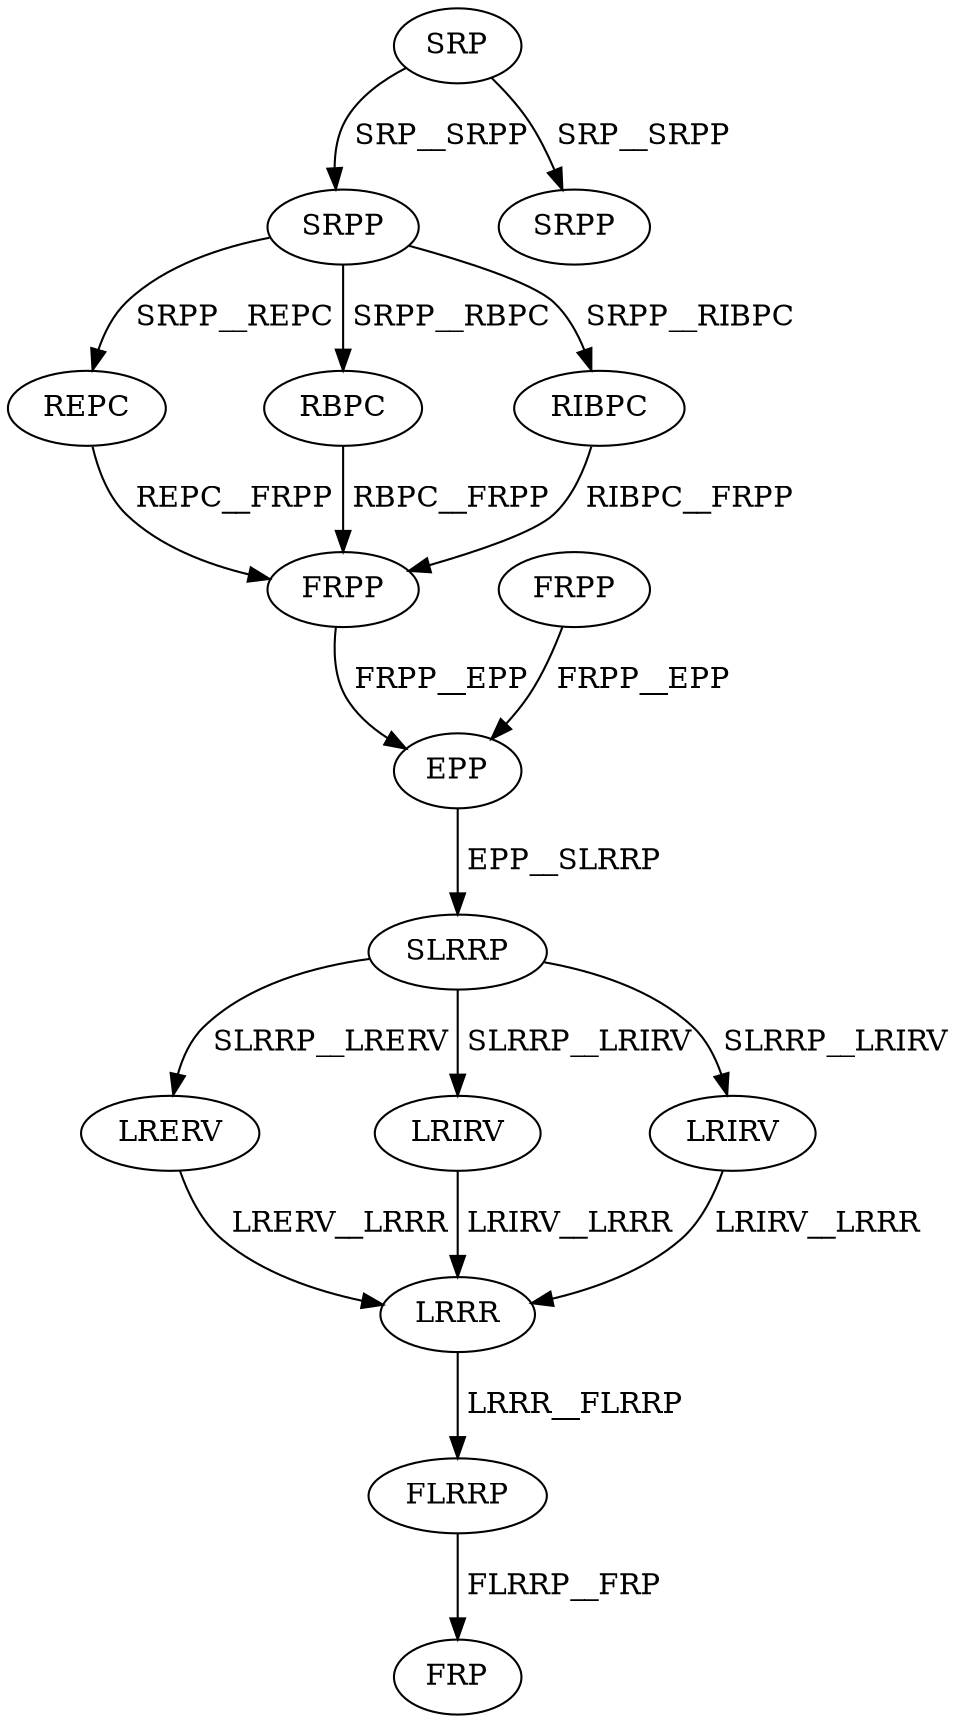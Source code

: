 digraph G { 
1 [label="SRP",color=black,fontcolor=black];
2 [label="SRPP",color=black,fontcolor=black];
3 [label="FRPP",color=black,fontcolor=black];
4 [label="REPC",color=black,fontcolor=black];
5 [label="RBPC",color=black,fontcolor=black];
6 [label="RIBPC",color=black,fontcolor=black];
7 [label="FRPP",color=black,fontcolor=black];
8 [label="SRPP",color=black,fontcolor=black];
9 [label="EPP",color=black,fontcolor=black];
10 [label="SLRRP",color=black,fontcolor=black];
11 [label="LRERV",color=black,fontcolor=black];
12 [label="LRIRV",color=black,fontcolor=black];
13 [label="LRIRV",color=black,fontcolor=black];
14 [label="LRRR",color=black,fontcolor=black];
15 [label="FLRRP",color=black,fontcolor=black];
16 [label="FRP",color=black,fontcolor=black];
1->2[label=" SRP__SRPP",color=black,fontcolor=black];
1->8[label=" SRP__SRPP",color=black,fontcolor=black];
2->4[label=" SRPP__REPC",color=black,fontcolor=black];
2->5[label=" SRPP__RBPC",color=black,fontcolor=black];
2->6[label=" SRPP__RIBPC",color=black,fontcolor=black];
3->9[label=" FRPP__EPP",color=black,fontcolor=black];
4->7[label=" REPC__FRPP",color=black,fontcolor=black];
5->7[label=" RBPC__FRPP",color=black,fontcolor=black];
6->7[label=" RIBPC__FRPP",color=black,fontcolor=black];
7->9[label=" FRPP__EPP",color=black,fontcolor=black];
9->10[label=" EPP__SLRRP",color=black,fontcolor=black];
10->11[label=" SLRRP__LRERV",color=black,fontcolor=black];
10->12[label=" SLRRP__LRIRV",color=black,fontcolor=black];
10->13[label=" SLRRP__LRIRV",color=black,fontcolor=black];
11->14[label=" LRERV__LRRR",color=black,fontcolor=black];
12->14[label=" LRIRV__LRRR",color=black,fontcolor=black];
13->14[label=" LRIRV__LRRR",color=black,fontcolor=black];
14->15[label=" LRRR__FLRRP",color=black,fontcolor=black];
15->16[label=" FLRRP__FRP",color=black,fontcolor=black];
}
